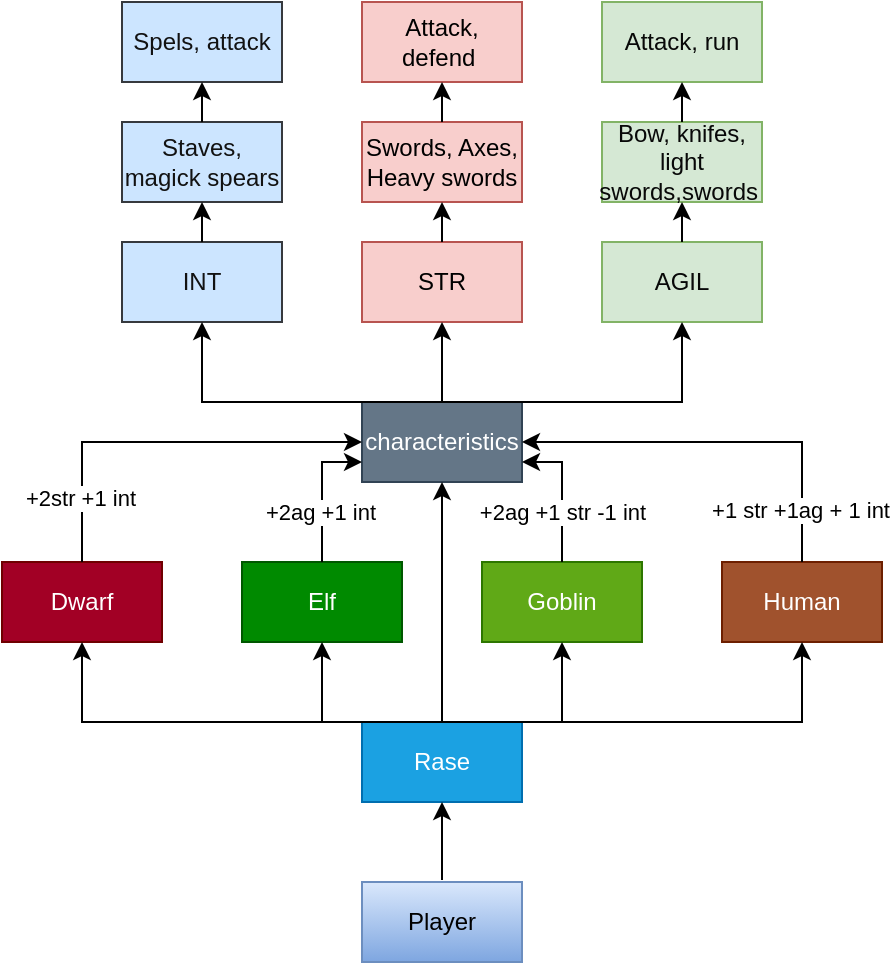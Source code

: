 <mxfile version="24.5.3" type="device">
  <diagram name="Страница — 1" id="6Eh5_jSojZ-Pjfa-slOA">
    <mxGraphModel dx="989" dy="577" grid="1" gridSize="10" guides="1" tooltips="1" connect="1" arrows="1" fold="1" page="1" pageScale="1" pageWidth="445" pageHeight="480" math="0" shadow="0">
      <root>
        <mxCell id="0" />
        <mxCell id="1" parent="0" />
        <mxCell id="LvsCFjt9TayI1c6OHjcm-1" value="Player" style="rounded=0;whiteSpace=wrap;html=1;fillColor=#dae8fc;strokeColor=#6c8ebf;gradientColor=#7ea6e0;" vertex="1" parent="1">
          <mxGeometry x="180" y="440" width="80" height="40" as="geometry" />
        </mxCell>
        <mxCell id="LvsCFjt9TayI1c6OHjcm-3" value="Rase" style="rounded=0;whiteSpace=wrap;html=1;fillColor=#1ba1e2;fontColor=#ffffff;strokeColor=#006EAF;" vertex="1" parent="1">
          <mxGeometry x="180" y="360" width="80" height="40" as="geometry" />
        </mxCell>
        <mxCell id="LvsCFjt9TayI1c6OHjcm-4" value="" style="endArrow=classic;html=1;rounded=0;entryX=0.5;entryY=1;entryDx=0;entryDy=0;" edge="1" parent="1" target="LvsCFjt9TayI1c6OHjcm-3">
          <mxGeometry width="50" height="50" relative="1" as="geometry">
            <mxPoint x="220" y="439" as="sourcePoint" />
            <mxPoint x="350" y="400" as="targetPoint" />
          </mxGeometry>
        </mxCell>
        <mxCell id="LvsCFjt9TayI1c6OHjcm-6" value="Dwarf" style="rounded=0;whiteSpace=wrap;html=1;fillColor=#a20025;fontColor=#ffffff;strokeColor=#6F0000;" vertex="1" parent="1">
          <mxGeometry y="280" width="80" height="40" as="geometry" />
        </mxCell>
        <mxCell id="LvsCFjt9TayI1c6OHjcm-7" value="Elf" style="rounded=0;whiteSpace=wrap;html=1;fillColor=#008a00;fontColor=#ffffff;strokeColor=#005700;" vertex="1" parent="1">
          <mxGeometry x="120" y="280" width="80" height="40" as="geometry" />
        </mxCell>
        <mxCell id="LvsCFjt9TayI1c6OHjcm-8" value="Goblin" style="rounded=0;whiteSpace=wrap;html=1;fillColor=#60a917;fontColor=#ffffff;strokeColor=#2D7600;" vertex="1" parent="1">
          <mxGeometry x="240" y="280" width="80" height="40" as="geometry" />
        </mxCell>
        <mxCell id="LvsCFjt9TayI1c6OHjcm-9" value="Human" style="rounded=0;whiteSpace=wrap;html=1;fillColor=#a0522d;fontColor=#ffffff;strokeColor=#6D1F00;" vertex="1" parent="1">
          <mxGeometry x="360" y="280" width="80" height="40" as="geometry" />
        </mxCell>
        <mxCell id="LvsCFjt9TayI1c6OHjcm-10" value="" style="endArrow=classic;html=1;rounded=0;exitX=0.5;exitY=0;exitDx=0;exitDy=0;entryX=0.5;entryY=1;entryDx=0;entryDy=0;" edge="1" parent="1" source="LvsCFjt9TayI1c6OHjcm-3" target="LvsCFjt9TayI1c6OHjcm-6">
          <mxGeometry width="50" height="50" relative="1" as="geometry">
            <mxPoint x="280" y="450" as="sourcePoint" />
            <mxPoint x="330" y="400" as="targetPoint" />
            <Array as="points">
              <mxPoint x="40" y="360" />
            </Array>
          </mxGeometry>
        </mxCell>
        <mxCell id="LvsCFjt9TayI1c6OHjcm-11" value="" style="endArrow=classic;html=1;rounded=0;entryX=0.5;entryY=1;entryDx=0;entryDy=0;exitX=0.5;exitY=0;exitDx=0;exitDy=0;" edge="1" parent="1" source="LvsCFjt9TayI1c6OHjcm-3" target="LvsCFjt9TayI1c6OHjcm-7">
          <mxGeometry width="50" height="50" relative="1" as="geometry">
            <mxPoint x="280" y="450" as="sourcePoint" />
            <mxPoint x="330" y="400" as="targetPoint" />
            <Array as="points">
              <mxPoint x="160" y="360" />
            </Array>
          </mxGeometry>
        </mxCell>
        <mxCell id="LvsCFjt9TayI1c6OHjcm-13" value="" style="endArrow=classic;html=1;rounded=0;entryX=0.5;entryY=1;entryDx=0;entryDy=0;exitX=0.5;exitY=0;exitDx=0;exitDy=0;" edge="1" parent="1" source="LvsCFjt9TayI1c6OHjcm-3" target="LvsCFjt9TayI1c6OHjcm-8">
          <mxGeometry width="50" height="50" relative="1" as="geometry">
            <mxPoint x="280" y="450" as="sourcePoint" />
            <mxPoint x="330" y="400" as="targetPoint" />
            <Array as="points">
              <mxPoint x="280" y="360" />
            </Array>
          </mxGeometry>
        </mxCell>
        <mxCell id="LvsCFjt9TayI1c6OHjcm-14" value="" style="endArrow=classic;html=1;rounded=0;entryX=0.5;entryY=1;entryDx=0;entryDy=0;" edge="1" parent="1" target="LvsCFjt9TayI1c6OHjcm-9">
          <mxGeometry width="50" height="50" relative="1" as="geometry">
            <mxPoint x="220" y="360" as="sourcePoint" />
            <mxPoint x="330" y="400" as="targetPoint" />
            <Array as="points">
              <mxPoint x="400" y="360" />
            </Array>
          </mxGeometry>
        </mxCell>
        <mxCell id="LvsCFjt9TayI1c6OHjcm-15" value="characteristics" style="rounded=0;whiteSpace=wrap;html=1;fillColor=#647687;strokeColor=#314354;fontColor=#ffffff;" vertex="1" parent="1">
          <mxGeometry x="180" y="200" width="80" height="40" as="geometry" />
        </mxCell>
        <mxCell id="LvsCFjt9TayI1c6OHjcm-16" value="&lt;font color=&quot;#121212&quot;&gt;INT&lt;/font&gt;" style="rounded=0;whiteSpace=wrap;html=1;fillColor=#cce5ff;strokeColor=#36393d;" vertex="1" parent="1">
          <mxGeometry x="60" y="120" width="80" height="40" as="geometry" />
        </mxCell>
        <mxCell id="LvsCFjt9TayI1c6OHjcm-17" value="&lt;font color=&quot;#000000&quot;&gt;STR&lt;/font&gt;" style="rounded=0;whiteSpace=wrap;html=1;fillColor=#f8cecc;strokeColor=#b85450;" vertex="1" parent="1">
          <mxGeometry x="180" y="120" width="80" height="40" as="geometry" />
        </mxCell>
        <mxCell id="LvsCFjt9TayI1c6OHjcm-18" value="&lt;font color=&quot;#080808&quot;&gt;AGIL&lt;/font&gt;" style="rounded=0;whiteSpace=wrap;html=1;fillColor=#d5e8d4;strokeColor=#82b366;" vertex="1" parent="1">
          <mxGeometry x="300" y="120" width="80" height="40" as="geometry" />
        </mxCell>
        <mxCell id="LvsCFjt9TayI1c6OHjcm-19" value="" style="endArrow=classic;html=1;rounded=0;exitX=0.5;exitY=0;exitDx=0;exitDy=0;entryX=0.5;entryY=1;entryDx=0;entryDy=0;" edge="1" parent="1" source="LvsCFjt9TayI1c6OHjcm-3" target="LvsCFjt9TayI1c6OHjcm-15">
          <mxGeometry width="50" height="50" relative="1" as="geometry">
            <mxPoint x="260" y="270" as="sourcePoint" />
            <mxPoint x="310" y="220" as="targetPoint" />
          </mxGeometry>
        </mxCell>
        <mxCell id="LvsCFjt9TayI1c6OHjcm-20" value="" style="endArrow=classic;html=1;rounded=0;entryX=0.5;entryY=1;entryDx=0;entryDy=0;exitX=0.5;exitY=0;exitDx=0;exitDy=0;" edge="1" parent="1" source="LvsCFjt9TayI1c6OHjcm-15" target="LvsCFjt9TayI1c6OHjcm-16">
          <mxGeometry width="50" height="50" relative="1" as="geometry">
            <mxPoint x="260" y="270" as="sourcePoint" />
            <mxPoint x="310" y="220" as="targetPoint" />
            <Array as="points">
              <mxPoint x="100" y="200" />
            </Array>
          </mxGeometry>
        </mxCell>
        <mxCell id="LvsCFjt9TayI1c6OHjcm-21" value="" style="endArrow=classic;html=1;rounded=0;entryX=0.5;entryY=1;entryDx=0;entryDy=0;exitX=0.5;exitY=0;exitDx=0;exitDy=0;" edge="1" parent="1" source="LvsCFjt9TayI1c6OHjcm-15" target="LvsCFjt9TayI1c6OHjcm-17">
          <mxGeometry width="50" height="50" relative="1" as="geometry">
            <mxPoint x="260" y="270" as="sourcePoint" />
            <mxPoint x="310" y="220" as="targetPoint" />
          </mxGeometry>
        </mxCell>
        <mxCell id="LvsCFjt9TayI1c6OHjcm-22" value="" style="endArrow=classic;html=1;rounded=0;exitX=0.5;exitY=0;exitDx=0;exitDy=0;entryX=0.5;entryY=1;entryDx=0;entryDy=0;" edge="1" parent="1" source="LvsCFjt9TayI1c6OHjcm-15" target="LvsCFjt9TayI1c6OHjcm-18">
          <mxGeometry width="50" height="50" relative="1" as="geometry">
            <mxPoint x="260" y="270" as="sourcePoint" />
            <mxPoint x="310" y="220" as="targetPoint" />
            <Array as="points">
              <mxPoint x="340" y="200" />
            </Array>
          </mxGeometry>
        </mxCell>
        <mxCell id="LvsCFjt9TayI1c6OHjcm-23" value="" style="endArrow=classic;html=1;rounded=0;exitX=0.5;exitY=0;exitDx=0;exitDy=0;entryX=0;entryY=0.75;entryDx=0;entryDy=0;" edge="1" parent="1" source="LvsCFjt9TayI1c6OHjcm-7" target="LvsCFjt9TayI1c6OHjcm-15">
          <mxGeometry width="50" height="50" relative="1" as="geometry">
            <mxPoint x="260" y="270" as="sourcePoint" />
            <mxPoint x="310" y="220" as="targetPoint" />
            <Array as="points">
              <mxPoint x="160" y="230" />
            </Array>
          </mxGeometry>
        </mxCell>
        <mxCell id="LvsCFjt9TayI1c6OHjcm-24" value="+2ag +1 int" style="edgeLabel;html=1;align=center;verticalAlign=middle;resizable=0;points=[];" vertex="1" connectable="0" parent="LvsCFjt9TayI1c6OHjcm-23">
          <mxGeometry x="-0.29" y="1" relative="1" as="geometry">
            <mxPoint as="offset" />
          </mxGeometry>
        </mxCell>
        <mxCell id="LvsCFjt9TayI1c6OHjcm-25" value="" style="endArrow=classic;html=1;rounded=0;entryX=0;entryY=0.5;entryDx=0;entryDy=0;exitX=0.5;exitY=0;exitDx=0;exitDy=0;" edge="1" parent="1" source="LvsCFjt9TayI1c6OHjcm-6" target="LvsCFjt9TayI1c6OHjcm-15">
          <mxGeometry width="50" height="50" relative="1" as="geometry">
            <mxPoint x="260" y="270" as="sourcePoint" />
            <mxPoint x="310" y="220" as="targetPoint" />
            <Array as="points">
              <mxPoint x="40" y="220" />
            </Array>
          </mxGeometry>
        </mxCell>
        <mxCell id="LvsCFjt9TayI1c6OHjcm-26" value="+2str +1 int" style="edgeLabel;html=1;align=center;verticalAlign=middle;resizable=0;points=[];" vertex="1" connectable="0" parent="LvsCFjt9TayI1c6OHjcm-25">
          <mxGeometry x="-0.677" y="1" relative="1" as="geometry">
            <mxPoint as="offset" />
          </mxGeometry>
        </mxCell>
        <mxCell id="LvsCFjt9TayI1c6OHjcm-27" value="" style="endArrow=classic;html=1;rounded=0;exitX=0.5;exitY=0;exitDx=0;exitDy=0;entryX=1;entryY=0.75;entryDx=0;entryDy=0;" edge="1" parent="1" source="LvsCFjt9TayI1c6OHjcm-8" target="LvsCFjt9TayI1c6OHjcm-15">
          <mxGeometry width="50" height="50" relative="1" as="geometry">
            <mxPoint x="260" y="270" as="sourcePoint" />
            <mxPoint x="310" y="220" as="targetPoint" />
            <Array as="points">
              <mxPoint x="280" y="230" />
            </Array>
          </mxGeometry>
        </mxCell>
        <mxCell id="LvsCFjt9TayI1c6OHjcm-28" value="+2ag +1 str -1 int" style="edgeLabel;html=1;align=center;verticalAlign=middle;resizable=0;points=[];" vertex="1" connectable="0" parent="LvsCFjt9TayI1c6OHjcm-27">
          <mxGeometry x="-0.274" relative="1" as="geometry">
            <mxPoint as="offset" />
          </mxGeometry>
        </mxCell>
        <mxCell id="LvsCFjt9TayI1c6OHjcm-29" value="" style="endArrow=classic;html=1;rounded=0;exitX=0.5;exitY=0;exitDx=0;exitDy=0;entryX=1;entryY=0.5;entryDx=0;entryDy=0;" edge="1" parent="1" source="LvsCFjt9TayI1c6OHjcm-9" target="LvsCFjt9TayI1c6OHjcm-15">
          <mxGeometry width="50" height="50" relative="1" as="geometry">
            <mxPoint x="260" y="270" as="sourcePoint" />
            <mxPoint x="310" y="220" as="targetPoint" />
            <Array as="points">
              <mxPoint x="400" y="220" />
            </Array>
          </mxGeometry>
        </mxCell>
        <mxCell id="LvsCFjt9TayI1c6OHjcm-30" value="+1 str +1ag + 1 int" style="edgeLabel;html=1;align=center;verticalAlign=middle;resizable=0;points=[];" vertex="1" connectable="0" parent="LvsCFjt9TayI1c6OHjcm-29">
          <mxGeometry x="-0.734" y="1" relative="1" as="geometry">
            <mxPoint as="offset" />
          </mxGeometry>
        </mxCell>
        <mxCell id="LvsCFjt9TayI1c6OHjcm-32" value="&lt;font color=&quot;#121212&quot;&gt;Spels, attack&lt;/font&gt;" style="rounded=0;whiteSpace=wrap;html=1;fillColor=#cce5ff;strokeColor=#36393d;" vertex="1" parent="1">
          <mxGeometry x="60" width="80" height="40" as="geometry" />
        </mxCell>
        <mxCell id="LvsCFjt9TayI1c6OHjcm-33" value="&lt;font color=&quot;#121212&quot;&gt;Staves, magick spears&lt;/font&gt;" style="rounded=0;whiteSpace=wrap;html=1;fillColor=#cce5ff;strokeColor=#36393d;" vertex="1" parent="1">
          <mxGeometry x="60" y="60" width="80" height="40" as="geometry" />
        </mxCell>
        <mxCell id="LvsCFjt9TayI1c6OHjcm-34" value="&lt;font color=&quot;#000000&quot;&gt;Swords, Axes, Heavy swords&lt;/font&gt;" style="rounded=0;whiteSpace=wrap;html=1;fillColor=#f8cecc;strokeColor=#b85450;" vertex="1" parent="1">
          <mxGeometry x="180" y="60" width="80" height="40" as="geometry" />
        </mxCell>
        <mxCell id="LvsCFjt9TayI1c6OHjcm-35" value="&lt;font color=&quot;#000000&quot;&gt;Attack, defend&amp;nbsp;&lt;/font&gt;" style="rounded=0;whiteSpace=wrap;html=1;fillColor=#f8cecc;strokeColor=#b85450;" vertex="1" parent="1">
          <mxGeometry x="180" width="80" height="40" as="geometry" />
        </mxCell>
        <mxCell id="LvsCFjt9TayI1c6OHjcm-36" value="&lt;font color=&quot;#080808&quot;&gt;Bow, knifes, light swords,swords&amp;nbsp;&lt;/font&gt;" style="rounded=0;whiteSpace=wrap;html=1;fillColor=#d5e8d4;strokeColor=#82b366;" vertex="1" parent="1">
          <mxGeometry x="300" y="60" width="80" height="40" as="geometry" />
        </mxCell>
        <mxCell id="LvsCFjt9TayI1c6OHjcm-37" value="&lt;font color=&quot;#080808&quot;&gt;Attack, run&lt;/font&gt;" style="rounded=0;whiteSpace=wrap;html=1;fillColor=#d5e8d4;strokeColor=#82b366;" vertex="1" parent="1">
          <mxGeometry x="300" width="80" height="40" as="geometry" />
        </mxCell>
        <mxCell id="LvsCFjt9TayI1c6OHjcm-38" value="" style="endArrow=classic;html=1;rounded=0;exitX=0.5;exitY=0;exitDx=0;exitDy=0;entryX=0.5;entryY=1;entryDx=0;entryDy=0;" edge="1" parent="1" source="LvsCFjt9TayI1c6OHjcm-16" target="LvsCFjt9TayI1c6OHjcm-33">
          <mxGeometry width="50" height="50" relative="1" as="geometry">
            <mxPoint x="190" y="240" as="sourcePoint" />
            <mxPoint x="240" y="190" as="targetPoint" />
          </mxGeometry>
        </mxCell>
        <mxCell id="LvsCFjt9TayI1c6OHjcm-39" value="" style="endArrow=classic;html=1;rounded=0;exitX=0.5;exitY=0;exitDx=0;exitDy=0;entryX=0.5;entryY=1;entryDx=0;entryDy=0;" edge="1" parent="1" source="LvsCFjt9TayI1c6OHjcm-33" target="LvsCFjt9TayI1c6OHjcm-32">
          <mxGeometry width="50" height="50" relative="1" as="geometry">
            <mxPoint x="190" y="240" as="sourcePoint" />
            <mxPoint x="240" y="190" as="targetPoint" />
          </mxGeometry>
        </mxCell>
        <mxCell id="LvsCFjt9TayI1c6OHjcm-40" value="" style="endArrow=classic;html=1;rounded=0;exitX=0.5;exitY=0;exitDx=0;exitDy=0;entryX=0.5;entryY=1;entryDx=0;entryDy=0;" edge="1" parent="1" source="LvsCFjt9TayI1c6OHjcm-17" target="LvsCFjt9TayI1c6OHjcm-34">
          <mxGeometry width="50" height="50" relative="1" as="geometry">
            <mxPoint x="190" y="240" as="sourcePoint" />
            <mxPoint x="240" y="190" as="targetPoint" />
          </mxGeometry>
        </mxCell>
        <mxCell id="LvsCFjt9TayI1c6OHjcm-41" value="" style="endArrow=classic;html=1;rounded=0;exitX=0.5;exitY=0;exitDx=0;exitDy=0;entryX=0.5;entryY=1;entryDx=0;entryDy=0;" edge="1" parent="1" source="LvsCFjt9TayI1c6OHjcm-34" target="LvsCFjt9TayI1c6OHjcm-35">
          <mxGeometry width="50" height="50" relative="1" as="geometry">
            <mxPoint x="190" y="240" as="sourcePoint" />
            <mxPoint x="240" y="190" as="targetPoint" />
          </mxGeometry>
        </mxCell>
        <mxCell id="LvsCFjt9TayI1c6OHjcm-42" value="" style="endArrow=classic;html=1;rounded=0;exitX=0.5;exitY=0;exitDx=0;exitDy=0;entryX=0.5;entryY=1;entryDx=0;entryDy=0;" edge="1" parent="1" source="LvsCFjt9TayI1c6OHjcm-18" target="LvsCFjt9TayI1c6OHjcm-36">
          <mxGeometry width="50" height="50" relative="1" as="geometry">
            <mxPoint x="190" y="240" as="sourcePoint" />
            <mxPoint x="240" y="190" as="targetPoint" />
          </mxGeometry>
        </mxCell>
        <mxCell id="LvsCFjt9TayI1c6OHjcm-43" value="" style="endArrow=classic;html=1;rounded=0;exitX=0.5;exitY=0;exitDx=0;exitDy=0;entryX=0.5;entryY=1;entryDx=0;entryDy=0;" edge="1" parent="1" source="LvsCFjt9TayI1c6OHjcm-36" target="LvsCFjt9TayI1c6OHjcm-37">
          <mxGeometry width="50" height="50" relative="1" as="geometry">
            <mxPoint x="190" y="240" as="sourcePoint" />
            <mxPoint x="240" y="190" as="targetPoint" />
          </mxGeometry>
        </mxCell>
      </root>
    </mxGraphModel>
  </diagram>
</mxfile>
